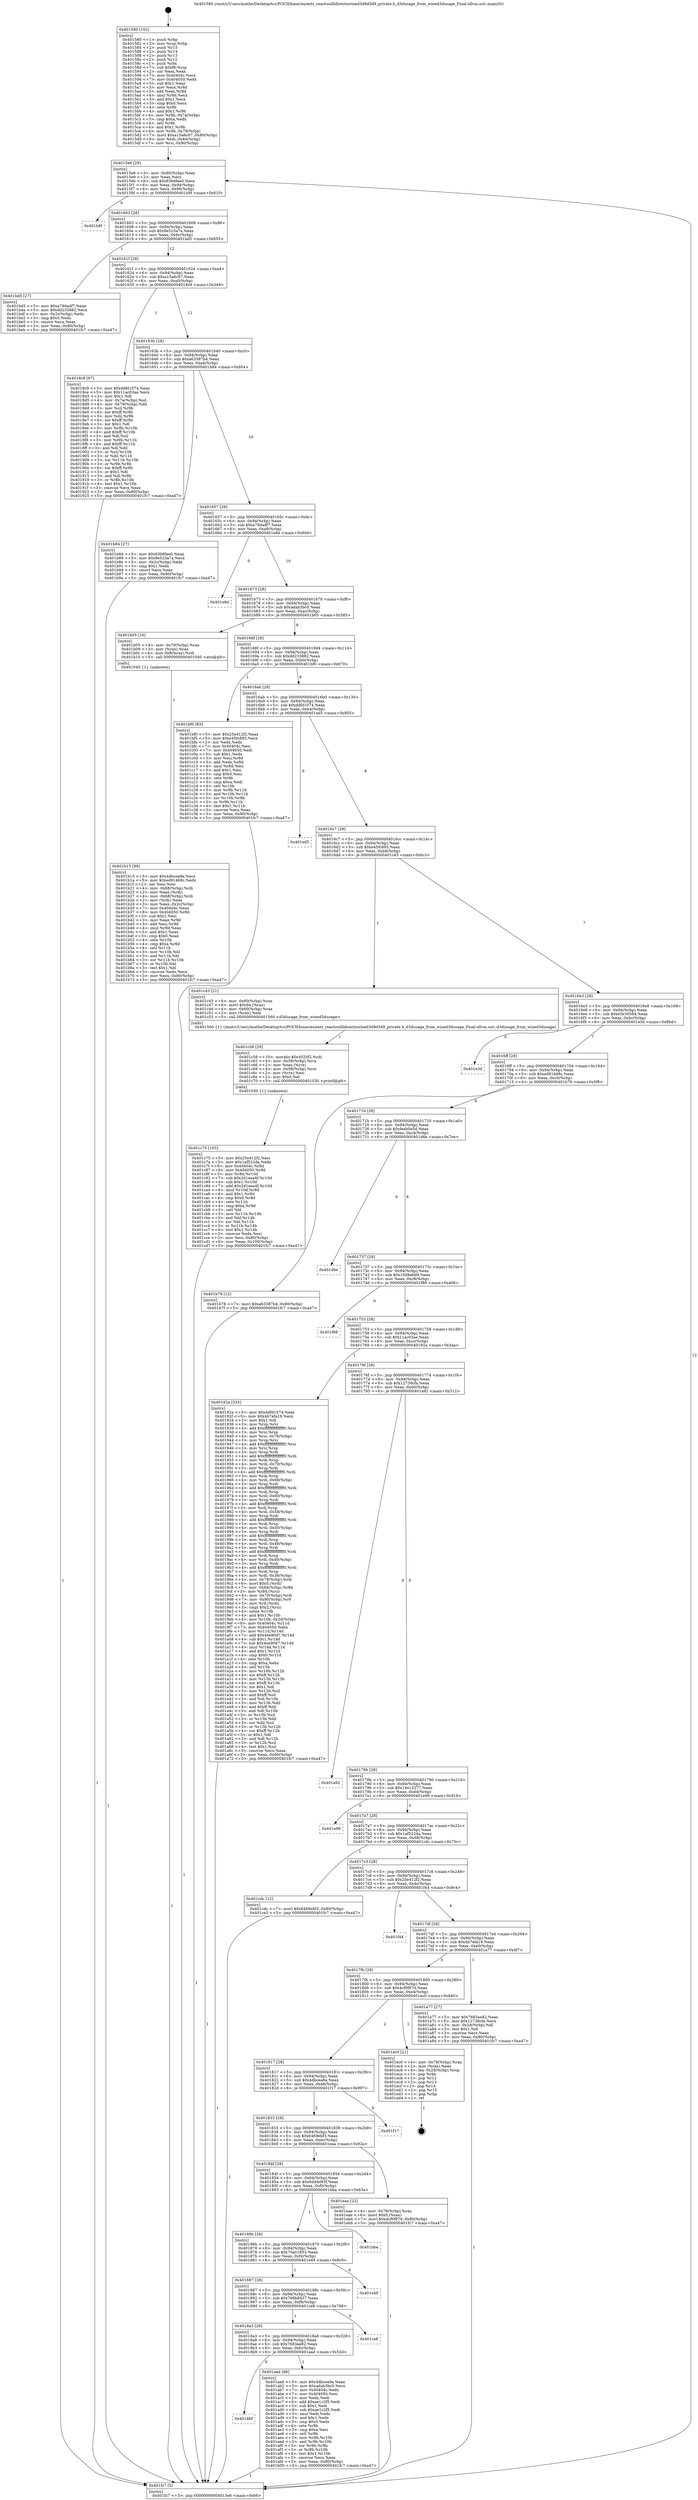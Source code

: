 digraph "0x401580" {
  label = "0x401580 (/mnt/c/Users/mathe/Desktop/tcc/POCII/binaries/extr_reactosdlldirectxwined3d9d3d9_private.h_d3dusage_from_wined3dusage_Final-ollvm.out::main(0))"
  labelloc = "t"
  node[shape=record]

  Entry [label="",width=0.3,height=0.3,shape=circle,fillcolor=black,style=filled]
  "0x4015e6" [label="{
     0x4015e6 [29]\l
     | [instrs]\l
     &nbsp;&nbsp;0x4015e6 \<+3\>: mov -0x80(%rbp),%eax\l
     &nbsp;&nbsp;0x4015e9 \<+2\>: mov %eax,%ecx\l
     &nbsp;&nbsp;0x4015eb \<+6\>: sub $0x93b6fae0,%ecx\l
     &nbsp;&nbsp;0x4015f1 \<+6\>: mov %eax,-0x94(%rbp)\l
     &nbsp;&nbsp;0x4015f7 \<+6\>: mov %ecx,-0x98(%rbp)\l
     &nbsp;&nbsp;0x4015fd \<+6\>: je 0000000000401b9f \<main+0x61f\>\l
  }"]
  "0x401b9f" [label="{
     0x401b9f\l
  }", style=dashed]
  "0x401603" [label="{
     0x401603 [28]\l
     | [instrs]\l
     &nbsp;&nbsp;0x401603 \<+5\>: jmp 0000000000401608 \<main+0x88\>\l
     &nbsp;&nbsp;0x401608 \<+6\>: mov -0x94(%rbp),%eax\l
     &nbsp;&nbsp;0x40160e \<+5\>: sub $0x9e523a7a,%eax\l
     &nbsp;&nbsp;0x401613 \<+6\>: mov %eax,-0x9c(%rbp)\l
     &nbsp;&nbsp;0x401619 \<+6\>: je 0000000000401bd5 \<main+0x655\>\l
  }"]
  Exit [label="",width=0.3,height=0.3,shape=circle,fillcolor=black,style=filled,peripheries=2]
  "0x401bd5" [label="{
     0x401bd5 [27]\l
     | [instrs]\l
     &nbsp;&nbsp;0x401bd5 \<+5\>: mov $0xa79dadf7,%eax\l
     &nbsp;&nbsp;0x401bda \<+5\>: mov $0xdd233882,%ecx\l
     &nbsp;&nbsp;0x401bdf \<+3\>: mov -0x2c(%rbp),%edx\l
     &nbsp;&nbsp;0x401be2 \<+3\>: cmp $0x0,%edx\l
     &nbsp;&nbsp;0x401be5 \<+3\>: cmove %ecx,%eax\l
     &nbsp;&nbsp;0x401be8 \<+3\>: mov %eax,-0x80(%rbp)\l
     &nbsp;&nbsp;0x401beb \<+5\>: jmp 0000000000401fc7 \<main+0xa47\>\l
  }"]
  "0x40161f" [label="{
     0x40161f [28]\l
     | [instrs]\l
     &nbsp;&nbsp;0x40161f \<+5\>: jmp 0000000000401624 \<main+0xa4\>\l
     &nbsp;&nbsp;0x401624 \<+6\>: mov -0x94(%rbp),%eax\l
     &nbsp;&nbsp;0x40162a \<+5\>: sub $0xa15a6c07,%eax\l
     &nbsp;&nbsp;0x40162f \<+6\>: mov %eax,-0xa0(%rbp)\l
     &nbsp;&nbsp;0x401635 \<+6\>: je 00000000004018c9 \<main+0x349\>\l
  }"]
  "0x401c75" [label="{
     0x401c75 [103]\l
     | [instrs]\l
     &nbsp;&nbsp;0x401c75 \<+5\>: mov $0x25e412f2,%esi\l
     &nbsp;&nbsp;0x401c7a \<+5\>: mov $0x1af522da,%edx\l
     &nbsp;&nbsp;0x401c7f \<+8\>: mov 0x40404c,%r8d\l
     &nbsp;&nbsp;0x401c87 \<+8\>: mov 0x404050,%r9d\l
     &nbsp;&nbsp;0x401c8f \<+3\>: mov %r8d,%r10d\l
     &nbsp;&nbsp;0x401c92 \<+7\>: sub $0x2d1eea4f,%r10d\l
     &nbsp;&nbsp;0x401c99 \<+4\>: sub $0x1,%r10d\l
     &nbsp;&nbsp;0x401c9d \<+7\>: add $0x2d1eea4f,%r10d\l
     &nbsp;&nbsp;0x401ca4 \<+4\>: imul %r10d,%r8d\l
     &nbsp;&nbsp;0x401ca8 \<+4\>: and $0x1,%r8d\l
     &nbsp;&nbsp;0x401cac \<+4\>: cmp $0x0,%r8d\l
     &nbsp;&nbsp;0x401cb0 \<+4\>: sete %r11b\l
     &nbsp;&nbsp;0x401cb4 \<+4\>: cmp $0xa,%r9d\l
     &nbsp;&nbsp;0x401cb8 \<+3\>: setl %bl\l
     &nbsp;&nbsp;0x401cbb \<+3\>: mov %r11b,%r14b\l
     &nbsp;&nbsp;0x401cbe \<+3\>: and %bl,%r14b\l
     &nbsp;&nbsp;0x401cc1 \<+3\>: xor %bl,%r11b\l
     &nbsp;&nbsp;0x401cc4 \<+3\>: or %r11b,%r14b\l
     &nbsp;&nbsp;0x401cc7 \<+4\>: test $0x1,%r14b\l
     &nbsp;&nbsp;0x401ccb \<+3\>: cmovne %edx,%esi\l
     &nbsp;&nbsp;0x401cce \<+3\>: mov %esi,-0x80(%rbp)\l
     &nbsp;&nbsp;0x401cd1 \<+6\>: mov %eax,-0x100(%rbp)\l
     &nbsp;&nbsp;0x401cd7 \<+5\>: jmp 0000000000401fc7 \<main+0xa47\>\l
  }"]
  "0x4018c9" [label="{
     0x4018c9 [97]\l
     | [instrs]\l
     &nbsp;&nbsp;0x4018c9 \<+5\>: mov $0xddfd1074,%eax\l
     &nbsp;&nbsp;0x4018ce \<+5\>: mov $0x11ac03ae,%ecx\l
     &nbsp;&nbsp;0x4018d3 \<+2\>: mov $0x1,%dl\l
     &nbsp;&nbsp;0x4018d5 \<+4\>: mov -0x7a(%rbp),%sil\l
     &nbsp;&nbsp;0x4018d9 \<+4\>: mov -0x79(%rbp),%dil\l
     &nbsp;&nbsp;0x4018dd \<+3\>: mov %sil,%r8b\l
     &nbsp;&nbsp;0x4018e0 \<+4\>: xor $0xff,%r8b\l
     &nbsp;&nbsp;0x4018e4 \<+3\>: mov %dil,%r9b\l
     &nbsp;&nbsp;0x4018e7 \<+4\>: xor $0xff,%r9b\l
     &nbsp;&nbsp;0x4018eb \<+3\>: xor $0x1,%dl\l
     &nbsp;&nbsp;0x4018ee \<+3\>: mov %r8b,%r10b\l
     &nbsp;&nbsp;0x4018f1 \<+4\>: and $0xff,%r10b\l
     &nbsp;&nbsp;0x4018f5 \<+3\>: and %dl,%sil\l
     &nbsp;&nbsp;0x4018f8 \<+3\>: mov %r9b,%r11b\l
     &nbsp;&nbsp;0x4018fb \<+4\>: and $0xff,%r11b\l
     &nbsp;&nbsp;0x4018ff \<+3\>: and %dl,%dil\l
     &nbsp;&nbsp;0x401902 \<+3\>: or %sil,%r10b\l
     &nbsp;&nbsp;0x401905 \<+3\>: or %dil,%r11b\l
     &nbsp;&nbsp;0x401908 \<+3\>: xor %r11b,%r10b\l
     &nbsp;&nbsp;0x40190b \<+3\>: or %r9b,%r8b\l
     &nbsp;&nbsp;0x40190e \<+4\>: xor $0xff,%r8b\l
     &nbsp;&nbsp;0x401912 \<+3\>: or $0x1,%dl\l
     &nbsp;&nbsp;0x401915 \<+3\>: and %dl,%r8b\l
     &nbsp;&nbsp;0x401918 \<+3\>: or %r8b,%r10b\l
     &nbsp;&nbsp;0x40191b \<+4\>: test $0x1,%r10b\l
     &nbsp;&nbsp;0x40191f \<+3\>: cmovne %ecx,%eax\l
     &nbsp;&nbsp;0x401922 \<+3\>: mov %eax,-0x80(%rbp)\l
     &nbsp;&nbsp;0x401925 \<+5\>: jmp 0000000000401fc7 \<main+0xa47\>\l
  }"]
  "0x40163b" [label="{
     0x40163b [28]\l
     | [instrs]\l
     &nbsp;&nbsp;0x40163b \<+5\>: jmp 0000000000401640 \<main+0xc0\>\l
     &nbsp;&nbsp;0x401640 \<+6\>: mov -0x94(%rbp),%eax\l
     &nbsp;&nbsp;0x401646 \<+5\>: sub $0xa63387b4,%eax\l
     &nbsp;&nbsp;0x40164b \<+6\>: mov %eax,-0xa4(%rbp)\l
     &nbsp;&nbsp;0x401651 \<+6\>: je 0000000000401b84 \<main+0x604\>\l
  }"]
  "0x401fc7" [label="{
     0x401fc7 [5]\l
     | [instrs]\l
     &nbsp;&nbsp;0x401fc7 \<+5\>: jmp 00000000004015e6 \<main+0x66\>\l
  }"]
  "0x401580" [label="{
     0x401580 [102]\l
     | [instrs]\l
     &nbsp;&nbsp;0x401580 \<+1\>: push %rbp\l
     &nbsp;&nbsp;0x401581 \<+3\>: mov %rsp,%rbp\l
     &nbsp;&nbsp;0x401584 \<+2\>: push %r15\l
     &nbsp;&nbsp;0x401586 \<+2\>: push %r14\l
     &nbsp;&nbsp;0x401588 \<+2\>: push %r13\l
     &nbsp;&nbsp;0x40158a \<+2\>: push %r12\l
     &nbsp;&nbsp;0x40158c \<+1\>: push %rbx\l
     &nbsp;&nbsp;0x40158d \<+7\>: sub $0xf8,%rsp\l
     &nbsp;&nbsp;0x401594 \<+2\>: xor %eax,%eax\l
     &nbsp;&nbsp;0x401596 \<+7\>: mov 0x40404c,%ecx\l
     &nbsp;&nbsp;0x40159d \<+7\>: mov 0x404050,%edx\l
     &nbsp;&nbsp;0x4015a4 \<+3\>: sub $0x1,%eax\l
     &nbsp;&nbsp;0x4015a7 \<+3\>: mov %ecx,%r8d\l
     &nbsp;&nbsp;0x4015aa \<+3\>: add %eax,%r8d\l
     &nbsp;&nbsp;0x4015ad \<+4\>: imul %r8d,%ecx\l
     &nbsp;&nbsp;0x4015b1 \<+3\>: and $0x1,%ecx\l
     &nbsp;&nbsp;0x4015b4 \<+3\>: cmp $0x0,%ecx\l
     &nbsp;&nbsp;0x4015b7 \<+4\>: sete %r9b\l
     &nbsp;&nbsp;0x4015bb \<+4\>: and $0x1,%r9b\l
     &nbsp;&nbsp;0x4015bf \<+4\>: mov %r9b,-0x7a(%rbp)\l
     &nbsp;&nbsp;0x4015c3 \<+3\>: cmp $0xa,%edx\l
     &nbsp;&nbsp;0x4015c6 \<+4\>: setl %r9b\l
     &nbsp;&nbsp;0x4015ca \<+4\>: and $0x1,%r9b\l
     &nbsp;&nbsp;0x4015ce \<+4\>: mov %r9b,-0x79(%rbp)\l
     &nbsp;&nbsp;0x4015d2 \<+7\>: movl $0xa15a6c07,-0x80(%rbp)\l
     &nbsp;&nbsp;0x4015d9 \<+6\>: mov %edi,-0x84(%rbp)\l
     &nbsp;&nbsp;0x4015df \<+7\>: mov %rsi,-0x90(%rbp)\l
  }"]
  "0x401c58" [label="{
     0x401c58 [29]\l
     | [instrs]\l
     &nbsp;&nbsp;0x401c58 \<+10\>: movabs $0x4020f2,%rdi\l
     &nbsp;&nbsp;0x401c62 \<+4\>: mov -0x58(%rbp),%rcx\l
     &nbsp;&nbsp;0x401c66 \<+2\>: mov %eax,(%rcx)\l
     &nbsp;&nbsp;0x401c68 \<+4\>: mov -0x58(%rbp),%rcx\l
     &nbsp;&nbsp;0x401c6c \<+2\>: mov (%rcx),%esi\l
     &nbsp;&nbsp;0x401c6e \<+2\>: mov $0x0,%al\l
     &nbsp;&nbsp;0x401c70 \<+5\>: call 0000000000401030 \<printf@plt\>\l
     | [calls]\l
     &nbsp;&nbsp;0x401030 \{1\} (unknown)\l
  }"]
  "0x401b84" [label="{
     0x401b84 [27]\l
     | [instrs]\l
     &nbsp;&nbsp;0x401b84 \<+5\>: mov $0x93b6fae0,%eax\l
     &nbsp;&nbsp;0x401b89 \<+5\>: mov $0x9e523a7a,%ecx\l
     &nbsp;&nbsp;0x401b8e \<+3\>: mov -0x2c(%rbp),%edx\l
     &nbsp;&nbsp;0x401b91 \<+3\>: cmp $0x1,%edx\l
     &nbsp;&nbsp;0x401b94 \<+3\>: cmovl %ecx,%eax\l
     &nbsp;&nbsp;0x401b97 \<+3\>: mov %eax,-0x80(%rbp)\l
     &nbsp;&nbsp;0x401b9a \<+5\>: jmp 0000000000401fc7 \<main+0xa47\>\l
  }"]
  "0x401657" [label="{
     0x401657 [28]\l
     | [instrs]\l
     &nbsp;&nbsp;0x401657 \<+5\>: jmp 000000000040165c \<main+0xdc\>\l
     &nbsp;&nbsp;0x40165c \<+6\>: mov -0x94(%rbp),%eax\l
     &nbsp;&nbsp;0x401662 \<+5\>: sub $0xa79dadf7,%eax\l
     &nbsp;&nbsp;0x401667 \<+6\>: mov %eax,-0xa8(%rbp)\l
     &nbsp;&nbsp;0x40166d \<+6\>: je 0000000000401e8d \<main+0x90d\>\l
  }"]
  "0x401b15" [label="{
     0x401b15 [99]\l
     | [instrs]\l
     &nbsp;&nbsp;0x401b15 \<+5\>: mov $0x4dbcea9a,%ecx\l
     &nbsp;&nbsp;0x401b1a \<+5\>: mov $0xed91468c,%edx\l
     &nbsp;&nbsp;0x401b1f \<+2\>: xor %esi,%esi\l
     &nbsp;&nbsp;0x401b21 \<+4\>: mov -0x68(%rbp),%rdi\l
     &nbsp;&nbsp;0x401b25 \<+2\>: mov %eax,(%rdi)\l
     &nbsp;&nbsp;0x401b27 \<+4\>: mov -0x68(%rbp),%rdi\l
     &nbsp;&nbsp;0x401b2b \<+2\>: mov (%rdi),%eax\l
     &nbsp;&nbsp;0x401b2d \<+3\>: mov %eax,-0x2c(%rbp)\l
     &nbsp;&nbsp;0x401b30 \<+7\>: mov 0x40404c,%eax\l
     &nbsp;&nbsp;0x401b37 \<+8\>: mov 0x404050,%r8d\l
     &nbsp;&nbsp;0x401b3f \<+3\>: sub $0x1,%esi\l
     &nbsp;&nbsp;0x401b42 \<+3\>: mov %eax,%r9d\l
     &nbsp;&nbsp;0x401b45 \<+3\>: add %esi,%r9d\l
     &nbsp;&nbsp;0x401b48 \<+4\>: imul %r9d,%eax\l
     &nbsp;&nbsp;0x401b4c \<+3\>: and $0x1,%eax\l
     &nbsp;&nbsp;0x401b4f \<+3\>: cmp $0x0,%eax\l
     &nbsp;&nbsp;0x401b52 \<+4\>: sete %r10b\l
     &nbsp;&nbsp;0x401b56 \<+4\>: cmp $0xa,%r8d\l
     &nbsp;&nbsp;0x401b5a \<+4\>: setl %r11b\l
     &nbsp;&nbsp;0x401b5e \<+3\>: mov %r10b,%bl\l
     &nbsp;&nbsp;0x401b61 \<+3\>: and %r11b,%bl\l
     &nbsp;&nbsp;0x401b64 \<+3\>: xor %r11b,%r10b\l
     &nbsp;&nbsp;0x401b67 \<+3\>: or %r10b,%bl\l
     &nbsp;&nbsp;0x401b6a \<+3\>: test $0x1,%bl\l
     &nbsp;&nbsp;0x401b6d \<+3\>: cmovne %edx,%ecx\l
     &nbsp;&nbsp;0x401b70 \<+3\>: mov %ecx,-0x80(%rbp)\l
     &nbsp;&nbsp;0x401b73 \<+5\>: jmp 0000000000401fc7 \<main+0xa47\>\l
  }"]
  "0x401e8d" [label="{
     0x401e8d\l
  }", style=dashed]
  "0x401673" [label="{
     0x401673 [28]\l
     | [instrs]\l
     &nbsp;&nbsp;0x401673 \<+5\>: jmp 0000000000401678 \<main+0xf8\>\l
     &nbsp;&nbsp;0x401678 \<+6\>: mov -0x94(%rbp),%eax\l
     &nbsp;&nbsp;0x40167e \<+5\>: sub $0xadab3bc0,%eax\l
     &nbsp;&nbsp;0x401683 \<+6\>: mov %eax,-0xac(%rbp)\l
     &nbsp;&nbsp;0x401689 \<+6\>: je 0000000000401b05 \<main+0x585\>\l
  }"]
  "0x4018bf" [label="{
     0x4018bf\l
  }", style=dashed]
  "0x401b05" [label="{
     0x401b05 [16]\l
     | [instrs]\l
     &nbsp;&nbsp;0x401b05 \<+4\>: mov -0x70(%rbp),%rax\l
     &nbsp;&nbsp;0x401b09 \<+3\>: mov (%rax),%rax\l
     &nbsp;&nbsp;0x401b0c \<+4\>: mov 0x8(%rax),%rdi\l
     &nbsp;&nbsp;0x401b10 \<+5\>: call 0000000000401040 \<atoi@plt\>\l
     | [calls]\l
     &nbsp;&nbsp;0x401040 \{1\} (unknown)\l
  }"]
  "0x40168f" [label="{
     0x40168f [28]\l
     | [instrs]\l
     &nbsp;&nbsp;0x40168f \<+5\>: jmp 0000000000401694 \<main+0x114\>\l
     &nbsp;&nbsp;0x401694 \<+6\>: mov -0x94(%rbp),%eax\l
     &nbsp;&nbsp;0x40169a \<+5\>: sub $0xdd233882,%eax\l
     &nbsp;&nbsp;0x40169f \<+6\>: mov %eax,-0xb0(%rbp)\l
     &nbsp;&nbsp;0x4016a5 \<+6\>: je 0000000000401bf0 \<main+0x670\>\l
  }"]
  "0x401aad" [label="{
     0x401aad [88]\l
     | [instrs]\l
     &nbsp;&nbsp;0x401aad \<+5\>: mov $0x4dbcea9a,%eax\l
     &nbsp;&nbsp;0x401ab2 \<+5\>: mov $0xadab3bc0,%ecx\l
     &nbsp;&nbsp;0x401ab7 \<+7\>: mov 0x40404c,%edx\l
     &nbsp;&nbsp;0x401abe \<+7\>: mov 0x404050,%esi\l
     &nbsp;&nbsp;0x401ac5 \<+2\>: mov %edx,%edi\l
     &nbsp;&nbsp;0x401ac7 \<+6\>: add $0xae1c2f5,%edi\l
     &nbsp;&nbsp;0x401acd \<+3\>: sub $0x1,%edi\l
     &nbsp;&nbsp;0x401ad0 \<+6\>: sub $0xae1c2f5,%edi\l
     &nbsp;&nbsp;0x401ad6 \<+3\>: imul %edi,%edx\l
     &nbsp;&nbsp;0x401ad9 \<+3\>: and $0x1,%edx\l
     &nbsp;&nbsp;0x401adc \<+3\>: cmp $0x0,%edx\l
     &nbsp;&nbsp;0x401adf \<+4\>: sete %r8b\l
     &nbsp;&nbsp;0x401ae3 \<+3\>: cmp $0xa,%esi\l
     &nbsp;&nbsp;0x401ae6 \<+4\>: setl %r9b\l
     &nbsp;&nbsp;0x401aea \<+3\>: mov %r8b,%r10b\l
     &nbsp;&nbsp;0x401aed \<+3\>: and %r9b,%r10b\l
     &nbsp;&nbsp;0x401af0 \<+3\>: xor %r9b,%r8b\l
     &nbsp;&nbsp;0x401af3 \<+3\>: or %r8b,%r10b\l
     &nbsp;&nbsp;0x401af6 \<+4\>: test $0x1,%r10b\l
     &nbsp;&nbsp;0x401afa \<+3\>: cmovne %ecx,%eax\l
     &nbsp;&nbsp;0x401afd \<+3\>: mov %eax,-0x80(%rbp)\l
     &nbsp;&nbsp;0x401b00 \<+5\>: jmp 0000000000401fc7 \<main+0xa47\>\l
  }"]
  "0x401bf0" [label="{
     0x401bf0 [83]\l
     | [instrs]\l
     &nbsp;&nbsp;0x401bf0 \<+5\>: mov $0x25e412f2,%eax\l
     &nbsp;&nbsp;0x401bf5 \<+5\>: mov $0xe45fc893,%ecx\l
     &nbsp;&nbsp;0x401bfa \<+2\>: xor %edx,%edx\l
     &nbsp;&nbsp;0x401bfc \<+7\>: mov 0x40404c,%esi\l
     &nbsp;&nbsp;0x401c03 \<+7\>: mov 0x404050,%edi\l
     &nbsp;&nbsp;0x401c0a \<+3\>: sub $0x1,%edx\l
     &nbsp;&nbsp;0x401c0d \<+3\>: mov %esi,%r8d\l
     &nbsp;&nbsp;0x401c10 \<+3\>: add %edx,%r8d\l
     &nbsp;&nbsp;0x401c13 \<+4\>: imul %r8d,%esi\l
     &nbsp;&nbsp;0x401c17 \<+3\>: and $0x1,%esi\l
     &nbsp;&nbsp;0x401c1a \<+3\>: cmp $0x0,%esi\l
     &nbsp;&nbsp;0x401c1d \<+4\>: sete %r9b\l
     &nbsp;&nbsp;0x401c21 \<+3\>: cmp $0xa,%edi\l
     &nbsp;&nbsp;0x401c24 \<+4\>: setl %r10b\l
     &nbsp;&nbsp;0x401c28 \<+3\>: mov %r9b,%r11b\l
     &nbsp;&nbsp;0x401c2b \<+3\>: and %r10b,%r11b\l
     &nbsp;&nbsp;0x401c2e \<+3\>: xor %r10b,%r9b\l
     &nbsp;&nbsp;0x401c31 \<+3\>: or %r9b,%r11b\l
     &nbsp;&nbsp;0x401c34 \<+4\>: test $0x1,%r11b\l
     &nbsp;&nbsp;0x401c38 \<+3\>: cmovne %ecx,%eax\l
     &nbsp;&nbsp;0x401c3b \<+3\>: mov %eax,-0x80(%rbp)\l
     &nbsp;&nbsp;0x401c3e \<+5\>: jmp 0000000000401fc7 \<main+0xa47\>\l
  }"]
  "0x4016ab" [label="{
     0x4016ab [28]\l
     | [instrs]\l
     &nbsp;&nbsp;0x4016ab \<+5\>: jmp 00000000004016b0 \<main+0x130\>\l
     &nbsp;&nbsp;0x4016b0 \<+6\>: mov -0x94(%rbp),%eax\l
     &nbsp;&nbsp;0x4016b6 \<+5\>: sub $0xddfd1074,%eax\l
     &nbsp;&nbsp;0x4016bb \<+6\>: mov %eax,-0xb4(%rbp)\l
     &nbsp;&nbsp;0x4016c1 \<+6\>: je 0000000000401ed5 \<main+0x955\>\l
  }"]
  "0x4018a3" [label="{
     0x4018a3 [28]\l
     | [instrs]\l
     &nbsp;&nbsp;0x4018a3 \<+5\>: jmp 00000000004018a8 \<main+0x328\>\l
     &nbsp;&nbsp;0x4018a8 \<+6\>: mov -0x94(%rbp),%eax\l
     &nbsp;&nbsp;0x4018ae \<+5\>: sub $0x7683ae82,%eax\l
     &nbsp;&nbsp;0x4018b3 \<+6\>: mov %eax,-0xfc(%rbp)\l
     &nbsp;&nbsp;0x4018b9 \<+6\>: je 0000000000401aad \<main+0x52d\>\l
  }"]
  "0x401ed5" [label="{
     0x401ed5\l
  }", style=dashed]
  "0x4016c7" [label="{
     0x4016c7 [28]\l
     | [instrs]\l
     &nbsp;&nbsp;0x4016c7 \<+5\>: jmp 00000000004016cc \<main+0x14c\>\l
     &nbsp;&nbsp;0x4016cc \<+6\>: mov -0x94(%rbp),%eax\l
     &nbsp;&nbsp;0x4016d2 \<+5\>: sub $0xe45fc893,%eax\l
     &nbsp;&nbsp;0x4016d7 \<+6\>: mov %eax,-0xb8(%rbp)\l
     &nbsp;&nbsp;0x4016dd \<+6\>: je 0000000000401c43 \<main+0x6c3\>\l
  }"]
  "0x401ce8" [label="{
     0x401ce8\l
  }", style=dashed]
  "0x401c43" [label="{
     0x401c43 [21]\l
     | [instrs]\l
     &nbsp;&nbsp;0x401c43 \<+4\>: mov -0x60(%rbp),%rax\l
     &nbsp;&nbsp;0x401c47 \<+6\>: movl $0x64,(%rax)\l
     &nbsp;&nbsp;0x401c4d \<+4\>: mov -0x60(%rbp),%rax\l
     &nbsp;&nbsp;0x401c51 \<+2\>: mov (%rax),%edi\l
     &nbsp;&nbsp;0x401c53 \<+5\>: call 0000000000401560 \<d3dusage_from_wined3dusage\>\l
     | [calls]\l
     &nbsp;&nbsp;0x401560 \{1\} (/mnt/c/Users/mathe/Desktop/tcc/POCII/binaries/extr_reactosdlldirectxwined3d9d3d9_private.h_d3dusage_from_wined3dusage_Final-ollvm.out::d3dusage_from_wined3dusage)\l
  }"]
  "0x4016e3" [label="{
     0x4016e3 [28]\l
     | [instrs]\l
     &nbsp;&nbsp;0x4016e3 \<+5\>: jmp 00000000004016e8 \<main+0x168\>\l
     &nbsp;&nbsp;0x4016e8 \<+6\>: mov -0x94(%rbp),%eax\l
     &nbsp;&nbsp;0x4016ee \<+5\>: sub $0xe5e30584,%eax\l
     &nbsp;&nbsp;0x4016f3 \<+6\>: mov %eax,-0xbc(%rbp)\l
     &nbsp;&nbsp;0x4016f9 \<+6\>: je 0000000000401e3d \<main+0x8bd\>\l
  }"]
  "0x401887" [label="{
     0x401887 [28]\l
     | [instrs]\l
     &nbsp;&nbsp;0x401887 \<+5\>: jmp 000000000040188c \<main+0x30c\>\l
     &nbsp;&nbsp;0x40188c \<+6\>: mov -0x94(%rbp),%eax\l
     &nbsp;&nbsp;0x401892 \<+5\>: sub $0x766b8437,%eax\l
     &nbsp;&nbsp;0x401897 \<+6\>: mov %eax,-0xf8(%rbp)\l
     &nbsp;&nbsp;0x40189d \<+6\>: je 0000000000401ce8 \<main+0x768\>\l
  }"]
  "0x401e3d" [label="{
     0x401e3d\l
  }", style=dashed]
  "0x4016ff" [label="{
     0x4016ff [28]\l
     | [instrs]\l
     &nbsp;&nbsp;0x4016ff \<+5\>: jmp 0000000000401704 \<main+0x184\>\l
     &nbsp;&nbsp;0x401704 \<+6\>: mov -0x94(%rbp),%eax\l
     &nbsp;&nbsp;0x40170a \<+5\>: sub $0xed91468c,%eax\l
     &nbsp;&nbsp;0x40170f \<+6\>: mov %eax,-0xc0(%rbp)\l
     &nbsp;&nbsp;0x401715 \<+6\>: je 0000000000401b78 \<main+0x5f8\>\l
  }"]
  "0x401e49" [label="{
     0x401e49\l
  }", style=dashed]
  "0x401b78" [label="{
     0x401b78 [12]\l
     | [instrs]\l
     &nbsp;&nbsp;0x401b78 \<+7\>: movl $0xa63387b4,-0x80(%rbp)\l
     &nbsp;&nbsp;0x401b7f \<+5\>: jmp 0000000000401fc7 \<main+0xa47\>\l
  }"]
  "0x40171b" [label="{
     0x40171b [28]\l
     | [instrs]\l
     &nbsp;&nbsp;0x40171b \<+5\>: jmp 0000000000401720 \<main+0x1a0\>\l
     &nbsp;&nbsp;0x401720 \<+6\>: mov -0x94(%rbp),%eax\l
     &nbsp;&nbsp;0x401726 \<+5\>: sub $0xfeab0a5d,%eax\l
     &nbsp;&nbsp;0x40172b \<+6\>: mov %eax,-0xc4(%rbp)\l
     &nbsp;&nbsp;0x401731 \<+6\>: je 0000000000401d6e \<main+0x7ee\>\l
  }"]
  "0x40186b" [label="{
     0x40186b [28]\l
     | [instrs]\l
     &nbsp;&nbsp;0x40186b \<+5\>: jmp 0000000000401870 \<main+0x2f0\>\l
     &nbsp;&nbsp;0x401870 \<+6\>: mov -0x94(%rbp),%eax\l
     &nbsp;&nbsp;0x401876 \<+5\>: sub $0x70a01853,%eax\l
     &nbsp;&nbsp;0x40187b \<+6\>: mov %eax,-0xf4(%rbp)\l
     &nbsp;&nbsp;0x401881 \<+6\>: je 0000000000401e49 \<main+0x8c9\>\l
  }"]
  "0x401d6e" [label="{
     0x401d6e\l
  }", style=dashed]
  "0x401737" [label="{
     0x401737 [28]\l
     | [instrs]\l
     &nbsp;&nbsp;0x401737 \<+5\>: jmp 000000000040173c \<main+0x1bc\>\l
     &nbsp;&nbsp;0x40173c \<+6\>: mov -0x94(%rbp),%eax\l
     &nbsp;&nbsp;0x401742 \<+5\>: sub $0x10d9e6d9,%eax\l
     &nbsp;&nbsp;0x401747 \<+6\>: mov %eax,-0xc8(%rbp)\l
     &nbsp;&nbsp;0x40174d \<+6\>: je 0000000000401f88 \<main+0xa08\>\l
  }"]
  "0x401bba" [label="{
     0x401bba\l
  }", style=dashed]
  "0x401f88" [label="{
     0x401f88\l
  }", style=dashed]
  "0x401753" [label="{
     0x401753 [28]\l
     | [instrs]\l
     &nbsp;&nbsp;0x401753 \<+5\>: jmp 0000000000401758 \<main+0x1d8\>\l
     &nbsp;&nbsp;0x401758 \<+6\>: mov -0x94(%rbp),%eax\l
     &nbsp;&nbsp;0x40175e \<+5\>: sub $0x11ac03ae,%eax\l
     &nbsp;&nbsp;0x401763 \<+6\>: mov %eax,-0xcc(%rbp)\l
     &nbsp;&nbsp;0x401769 \<+6\>: je 000000000040192a \<main+0x3aa\>\l
  }"]
  "0x40184f" [label="{
     0x40184f [28]\l
     | [instrs]\l
     &nbsp;&nbsp;0x40184f \<+5\>: jmp 0000000000401854 \<main+0x2d4\>\l
     &nbsp;&nbsp;0x401854 \<+6\>: mov -0x94(%rbp),%eax\l
     &nbsp;&nbsp;0x40185a \<+5\>: sub $0x6dddd93f,%eax\l
     &nbsp;&nbsp;0x40185f \<+6\>: mov %eax,-0xf0(%rbp)\l
     &nbsp;&nbsp;0x401865 \<+6\>: je 0000000000401bba \<main+0x63a\>\l
  }"]
  "0x40192a" [label="{
     0x40192a [333]\l
     | [instrs]\l
     &nbsp;&nbsp;0x40192a \<+5\>: mov $0xddfd1074,%eax\l
     &nbsp;&nbsp;0x40192f \<+5\>: mov $0x4b7efa19,%ecx\l
     &nbsp;&nbsp;0x401934 \<+2\>: mov $0x1,%dl\l
     &nbsp;&nbsp;0x401936 \<+3\>: mov %rsp,%rsi\l
     &nbsp;&nbsp;0x401939 \<+4\>: add $0xfffffffffffffff0,%rsi\l
     &nbsp;&nbsp;0x40193d \<+3\>: mov %rsi,%rsp\l
     &nbsp;&nbsp;0x401940 \<+4\>: mov %rsi,-0x78(%rbp)\l
     &nbsp;&nbsp;0x401944 \<+3\>: mov %rsp,%rsi\l
     &nbsp;&nbsp;0x401947 \<+4\>: add $0xfffffffffffffff0,%rsi\l
     &nbsp;&nbsp;0x40194b \<+3\>: mov %rsi,%rsp\l
     &nbsp;&nbsp;0x40194e \<+3\>: mov %rsp,%rdi\l
     &nbsp;&nbsp;0x401951 \<+4\>: add $0xfffffffffffffff0,%rdi\l
     &nbsp;&nbsp;0x401955 \<+3\>: mov %rdi,%rsp\l
     &nbsp;&nbsp;0x401958 \<+4\>: mov %rdi,-0x70(%rbp)\l
     &nbsp;&nbsp;0x40195c \<+3\>: mov %rsp,%rdi\l
     &nbsp;&nbsp;0x40195f \<+4\>: add $0xfffffffffffffff0,%rdi\l
     &nbsp;&nbsp;0x401963 \<+3\>: mov %rdi,%rsp\l
     &nbsp;&nbsp;0x401966 \<+4\>: mov %rdi,-0x68(%rbp)\l
     &nbsp;&nbsp;0x40196a \<+3\>: mov %rsp,%rdi\l
     &nbsp;&nbsp;0x40196d \<+4\>: add $0xfffffffffffffff0,%rdi\l
     &nbsp;&nbsp;0x401971 \<+3\>: mov %rdi,%rsp\l
     &nbsp;&nbsp;0x401974 \<+4\>: mov %rdi,-0x60(%rbp)\l
     &nbsp;&nbsp;0x401978 \<+3\>: mov %rsp,%rdi\l
     &nbsp;&nbsp;0x40197b \<+4\>: add $0xfffffffffffffff0,%rdi\l
     &nbsp;&nbsp;0x40197f \<+3\>: mov %rdi,%rsp\l
     &nbsp;&nbsp;0x401982 \<+4\>: mov %rdi,-0x58(%rbp)\l
     &nbsp;&nbsp;0x401986 \<+3\>: mov %rsp,%rdi\l
     &nbsp;&nbsp;0x401989 \<+4\>: add $0xfffffffffffffff0,%rdi\l
     &nbsp;&nbsp;0x40198d \<+3\>: mov %rdi,%rsp\l
     &nbsp;&nbsp;0x401990 \<+4\>: mov %rdi,-0x50(%rbp)\l
     &nbsp;&nbsp;0x401994 \<+3\>: mov %rsp,%rdi\l
     &nbsp;&nbsp;0x401997 \<+4\>: add $0xfffffffffffffff0,%rdi\l
     &nbsp;&nbsp;0x40199b \<+3\>: mov %rdi,%rsp\l
     &nbsp;&nbsp;0x40199e \<+4\>: mov %rdi,-0x48(%rbp)\l
     &nbsp;&nbsp;0x4019a2 \<+3\>: mov %rsp,%rdi\l
     &nbsp;&nbsp;0x4019a5 \<+4\>: add $0xfffffffffffffff0,%rdi\l
     &nbsp;&nbsp;0x4019a9 \<+3\>: mov %rdi,%rsp\l
     &nbsp;&nbsp;0x4019ac \<+4\>: mov %rdi,-0x40(%rbp)\l
     &nbsp;&nbsp;0x4019b0 \<+3\>: mov %rsp,%rdi\l
     &nbsp;&nbsp;0x4019b3 \<+4\>: add $0xfffffffffffffff0,%rdi\l
     &nbsp;&nbsp;0x4019b7 \<+3\>: mov %rdi,%rsp\l
     &nbsp;&nbsp;0x4019ba \<+4\>: mov %rdi,-0x38(%rbp)\l
     &nbsp;&nbsp;0x4019be \<+4\>: mov -0x78(%rbp),%rdi\l
     &nbsp;&nbsp;0x4019c2 \<+6\>: movl $0x0,(%rdi)\l
     &nbsp;&nbsp;0x4019c8 \<+7\>: mov -0x84(%rbp),%r8d\l
     &nbsp;&nbsp;0x4019cf \<+3\>: mov %r8d,(%rsi)\l
     &nbsp;&nbsp;0x4019d2 \<+4\>: mov -0x70(%rbp),%rdi\l
     &nbsp;&nbsp;0x4019d6 \<+7\>: mov -0x90(%rbp),%r9\l
     &nbsp;&nbsp;0x4019dd \<+3\>: mov %r9,(%rdi)\l
     &nbsp;&nbsp;0x4019e0 \<+3\>: cmpl $0x2,(%rsi)\l
     &nbsp;&nbsp;0x4019e3 \<+4\>: setne %r10b\l
     &nbsp;&nbsp;0x4019e7 \<+4\>: and $0x1,%r10b\l
     &nbsp;&nbsp;0x4019eb \<+4\>: mov %r10b,-0x2d(%rbp)\l
     &nbsp;&nbsp;0x4019ef \<+8\>: mov 0x40404c,%r11d\l
     &nbsp;&nbsp;0x4019f7 \<+7\>: mov 0x404050,%ebx\l
     &nbsp;&nbsp;0x4019fe \<+3\>: mov %r11d,%r14d\l
     &nbsp;&nbsp;0x401a01 \<+7\>: add $0x4ee90d7,%r14d\l
     &nbsp;&nbsp;0x401a08 \<+4\>: sub $0x1,%r14d\l
     &nbsp;&nbsp;0x401a0c \<+7\>: sub $0x4ee90d7,%r14d\l
     &nbsp;&nbsp;0x401a13 \<+4\>: imul %r14d,%r11d\l
     &nbsp;&nbsp;0x401a17 \<+4\>: and $0x1,%r11d\l
     &nbsp;&nbsp;0x401a1b \<+4\>: cmp $0x0,%r11d\l
     &nbsp;&nbsp;0x401a1f \<+4\>: sete %r10b\l
     &nbsp;&nbsp;0x401a23 \<+3\>: cmp $0xa,%ebx\l
     &nbsp;&nbsp;0x401a26 \<+4\>: setl %r15b\l
     &nbsp;&nbsp;0x401a2a \<+3\>: mov %r10b,%r12b\l
     &nbsp;&nbsp;0x401a2d \<+4\>: xor $0xff,%r12b\l
     &nbsp;&nbsp;0x401a31 \<+3\>: mov %r15b,%r13b\l
     &nbsp;&nbsp;0x401a34 \<+4\>: xor $0xff,%r13b\l
     &nbsp;&nbsp;0x401a38 \<+3\>: xor $0x1,%dl\l
     &nbsp;&nbsp;0x401a3b \<+3\>: mov %r12b,%sil\l
     &nbsp;&nbsp;0x401a3e \<+4\>: and $0xff,%sil\l
     &nbsp;&nbsp;0x401a42 \<+3\>: and %dl,%r10b\l
     &nbsp;&nbsp;0x401a45 \<+3\>: mov %r13b,%dil\l
     &nbsp;&nbsp;0x401a48 \<+4\>: and $0xff,%dil\l
     &nbsp;&nbsp;0x401a4c \<+3\>: and %dl,%r15b\l
     &nbsp;&nbsp;0x401a4f \<+3\>: or %r10b,%sil\l
     &nbsp;&nbsp;0x401a52 \<+3\>: or %r15b,%dil\l
     &nbsp;&nbsp;0x401a55 \<+3\>: xor %dil,%sil\l
     &nbsp;&nbsp;0x401a58 \<+3\>: or %r13b,%r12b\l
     &nbsp;&nbsp;0x401a5b \<+4\>: xor $0xff,%r12b\l
     &nbsp;&nbsp;0x401a5f \<+3\>: or $0x1,%dl\l
     &nbsp;&nbsp;0x401a62 \<+3\>: and %dl,%r12b\l
     &nbsp;&nbsp;0x401a65 \<+3\>: or %r12b,%sil\l
     &nbsp;&nbsp;0x401a68 \<+4\>: test $0x1,%sil\l
     &nbsp;&nbsp;0x401a6c \<+3\>: cmovne %ecx,%eax\l
     &nbsp;&nbsp;0x401a6f \<+3\>: mov %eax,-0x80(%rbp)\l
     &nbsp;&nbsp;0x401a72 \<+5\>: jmp 0000000000401fc7 \<main+0xa47\>\l
  }"]
  "0x40176f" [label="{
     0x40176f [28]\l
     | [instrs]\l
     &nbsp;&nbsp;0x40176f \<+5\>: jmp 0000000000401774 \<main+0x1f4\>\l
     &nbsp;&nbsp;0x401774 \<+6\>: mov -0x94(%rbp),%eax\l
     &nbsp;&nbsp;0x40177a \<+5\>: sub $0x12738cfa,%eax\l
     &nbsp;&nbsp;0x40177f \<+6\>: mov %eax,-0xd0(%rbp)\l
     &nbsp;&nbsp;0x401785 \<+6\>: je 0000000000401a92 \<main+0x512\>\l
  }"]
  "0x401eaa" [label="{
     0x401eaa [22]\l
     | [instrs]\l
     &nbsp;&nbsp;0x401eaa \<+4\>: mov -0x78(%rbp),%rax\l
     &nbsp;&nbsp;0x401eae \<+6\>: movl $0x0,(%rax)\l
     &nbsp;&nbsp;0x401eb4 \<+7\>: movl $0x4cf0f87d,-0x80(%rbp)\l
     &nbsp;&nbsp;0x401ebb \<+5\>: jmp 0000000000401fc7 \<main+0xa47\>\l
  }"]
  "0x401833" [label="{
     0x401833 [28]\l
     | [instrs]\l
     &nbsp;&nbsp;0x401833 \<+5\>: jmp 0000000000401838 \<main+0x2b8\>\l
     &nbsp;&nbsp;0x401838 \<+6\>: mov -0x94(%rbp),%eax\l
     &nbsp;&nbsp;0x40183e \<+5\>: sub $0x6469ebf3,%eax\l
     &nbsp;&nbsp;0x401843 \<+6\>: mov %eax,-0xec(%rbp)\l
     &nbsp;&nbsp;0x401849 \<+6\>: je 0000000000401eaa \<main+0x92a\>\l
  }"]
  "0x401a92" [label="{
     0x401a92\l
  }", style=dashed]
  "0x40178b" [label="{
     0x40178b [28]\l
     | [instrs]\l
     &nbsp;&nbsp;0x40178b \<+5\>: jmp 0000000000401790 \<main+0x210\>\l
     &nbsp;&nbsp;0x401790 \<+6\>: mov -0x94(%rbp),%eax\l
     &nbsp;&nbsp;0x401796 \<+5\>: sub $0x14e15277,%eax\l
     &nbsp;&nbsp;0x40179b \<+6\>: mov %eax,-0xd4(%rbp)\l
     &nbsp;&nbsp;0x4017a1 \<+6\>: je 0000000000401e99 \<main+0x919\>\l
  }"]
  "0x401f17" [label="{
     0x401f17\l
  }", style=dashed]
  "0x401e99" [label="{
     0x401e99\l
  }", style=dashed]
  "0x4017a7" [label="{
     0x4017a7 [28]\l
     | [instrs]\l
     &nbsp;&nbsp;0x4017a7 \<+5\>: jmp 00000000004017ac \<main+0x22c\>\l
     &nbsp;&nbsp;0x4017ac \<+6\>: mov -0x94(%rbp),%eax\l
     &nbsp;&nbsp;0x4017b2 \<+5\>: sub $0x1af522da,%eax\l
     &nbsp;&nbsp;0x4017b7 \<+6\>: mov %eax,-0xd8(%rbp)\l
     &nbsp;&nbsp;0x4017bd \<+6\>: je 0000000000401cdc \<main+0x75c\>\l
  }"]
  "0x401817" [label="{
     0x401817 [28]\l
     | [instrs]\l
     &nbsp;&nbsp;0x401817 \<+5\>: jmp 000000000040181c \<main+0x29c\>\l
     &nbsp;&nbsp;0x40181c \<+6\>: mov -0x94(%rbp),%eax\l
     &nbsp;&nbsp;0x401822 \<+5\>: sub $0x4dbcea9a,%eax\l
     &nbsp;&nbsp;0x401827 \<+6\>: mov %eax,-0xe8(%rbp)\l
     &nbsp;&nbsp;0x40182d \<+6\>: je 0000000000401f17 \<main+0x997\>\l
  }"]
  "0x401cdc" [label="{
     0x401cdc [12]\l
     | [instrs]\l
     &nbsp;&nbsp;0x401cdc \<+7\>: movl $0x6469ebf3,-0x80(%rbp)\l
     &nbsp;&nbsp;0x401ce3 \<+5\>: jmp 0000000000401fc7 \<main+0xa47\>\l
  }"]
  "0x4017c3" [label="{
     0x4017c3 [28]\l
     | [instrs]\l
     &nbsp;&nbsp;0x4017c3 \<+5\>: jmp 00000000004017c8 \<main+0x248\>\l
     &nbsp;&nbsp;0x4017c8 \<+6\>: mov -0x94(%rbp),%eax\l
     &nbsp;&nbsp;0x4017ce \<+5\>: sub $0x25e412f2,%eax\l
     &nbsp;&nbsp;0x4017d3 \<+6\>: mov %eax,-0xdc(%rbp)\l
     &nbsp;&nbsp;0x4017d9 \<+6\>: je 0000000000401f44 \<main+0x9c4\>\l
  }"]
  "0x401ec0" [label="{
     0x401ec0 [21]\l
     | [instrs]\l
     &nbsp;&nbsp;0x401ec0 \<+4\>: mov -0x78(%rbp),%rax\l
     &nbsp;&nbsp;0x401ec4 \<+2\>: mov (%rax),%eax\l
     &nbsp;&nbsp;0x401ec6 \<+4\>: lea -0x28(%rbp),%rsp\l
     &nbsp;&nbsp;0x401eca \<+1\>: pop %rbx\l
     &nbsp;&nbsp;0x401ecb \<+2\>: pop %r12\l
     &nbsp;&nbsp;0x401ecd \<+2\>: pop %r13\l
     &nbsp;&nbsp;0x401ecf \<+2\>: pop %r14\l
     &nbsp;&nbsp;0x401ed1 \<+2\>: pop %r15\l
     &nbsp;&nbsp;0x401ed3 \<+1\>: pop %rbp\l
     &nbsp;&nbsp;0x401ed4 \<+1\>: ret\l
  }"]
  "0x401f44" [label="{
     0x401f44\l
  }", style=dashed]
  "0x4017df" [label="{
     0x4017df [28]\l
     | [instrs]\l
     &nbsp;&nbsp;0x4017df \<+5\>: jmp 00000000004017e4 \<main+0x264\>\l
     &nbsp;&nbsp;0x4017e4 \<+6\>: mov -0x94(%rbp),%eax\l
     &nbsp;&nbsp;0x4017ea \<+5\>: sub $0x4b7efa19,%eax\l
     &nbsp;&nbsp;0x4017ef \<+6\>: mov %eax,-0xe0(%rbp)\l
     &nbsp;&nbsp;0x4017f5 \<+6\>: je 0000000000401a77 \<main+0x4f7\>\l
  }"]
  "0x4017fb" [label="{
     0x4017fb [28]\l
     | [instrs]\l
     &nbsp;&nbsp;0x4017fb \<+5\>: jmp 0000000000401800 \<main+0x280\>\l
     &nbsp;&nbsp;0x401800 \<+6\>: mov -0x94(%rbp),%eax\l
     &nbsp;&nbsp;0x401806 \<+5\>: sub $0x4cf0f87d,%eax\l
     &nbsp;&nbsp;0x40180b \<+6\>: mov %eax,-0xe4(%rbp)\l
     &nbsp;&nbsp;0x401811 \<+6\>: je 0000000000401ec0 \<main+0x940\>\l
  }"]
  "0x401a77" [label="{
     0x401a77 [27]\l
     | [instrs]\l
     &nbsp;&nbsp;0x401a77 \<+5\>: mov $0x7683ae82,%eax\l
     &nbsp;&nbsp;0x401a7c \<+5\>: mov $0x12738cfa,%ecx\l
     &nbsp;&nbsp;0x401a81 \<+3\>: mov -0x2d(%rbp),%dl\l
     &nbsp;&nbsp;0x401a84 \<+3\>: test $0x1,%dl\l
     &nbsp;&nbsp;0x401a87 \<+3\>: cmovne %ecx,%eax\l
     &nbsp;&nbsp;0x401a8a \<+3\>: mov %eax,-0x80(%rbp)\l
     &nbsp;&nbsp;0x401a8d \<+5\>: jmp 0000000000401fc7 \<main+0xa47\>\l
  }"]
  Entry -> "0x401580" [label=" 1"]
  "0x4015e6" -> "0x401b9f" [label=" 0"]
  "0x4015e6" -> "0x401603" [label=" 13"]
  "0x401ec0" -> Exit [label=" 1"]
  "0x401603" -> "0x401bd5" [label=" 1"]
  "0x401603" -> "0x40161f" [label=" 12"]
  "0x401eaa" -> "0x401fc7" [label=" 1"]
  "0x40161f" -> "0x4018c9" [label=" 1"]
  "0x40161f" -> "0x40163b" [label=" 11"]
  "0x4018c9" -> "0x401fc7" [label=" 1"]
  "0x401580" -> "0x4015e6" [label=" 1"]
  "0x401fc7" -> "0x4015e6" [label=" 12"]
  "0x401cdc" -> "0x401fc7" [label=" 1"]
  "0x40163b" -> "0x401b84" [label=" 1"]
  "0x40163b" -> "0x401657" [label=" 10"]
  "0x401c75" -> "0x401fc7" [label=" 1"]
  "0x401657" -> "0x401e8d" [label=" 0"]
  "0x401657" -> "0x401673" [label=" 10"]
  "0x401c58" -> "0x401c75" [label=" 1"]
  "0x401673" -> "0x401b05" [label=" 1"]
  "0x401673" -> "0x40168f" [label=" 9"]
  "0x401c43" -> "0x401c58" [label=" 1"]
  "0x40168f" -> "0x401bf0" [label=" 1"]
  "0x40168f" -> "0x4016ab" [label=" 8"]
  "0x401bf0" -> "0x401fc7" [label=" 1"]
  "0x4016ab" -> "0x401ed5" [label=" 0"]
  "0x4016ab" -> "0x4016c7" [label=" 8"]
  "0x401b84" -> "0x401fc7" [label=" 1"]
  "0x4016c7" -> "0x401c43" [label=" 1"]
  "0x4016c7" -> "0x4016e3" [label=" 7"]
  "0x401b78" -> "0x401fc7" [label=" 1"]
  "0x4016e3" -> "0x401e3d" [label=" 0"]
  "0x4016e3" -> "0x4016ff" [label=" 7"]
  "0x401b05" -> "0x401b15" [label=" 1"]
  "0x4016ff" -> "0x401b78" [label=" 1"]
  "0x4016ff" -> "0x40171b" [label=" 6"]
  "0x401aad" -> "0x401fc7" [label=" 1"]
  "0x40171b" -> "0x401d6e" [label=" 0"]
  "0x40171b" -> "0x401737" [label=" 6"]
  "0x4018a3" -> "0x401aad" [label=" 1"]
  "0x401737" -> "0x401f88" [label=" 0"]
  "0x401737" -> "0x401753" [label=" 6"]
  "0x401bd5" -> "0x401fc7" [label=" 1"]
  "0x401753" -> "0x40192a" [label=" 1"]
  "0x401753" -> "0x40176f" [label=" 5"]
  "0x401887" -> "0x401ce8" [label=" 0"]
  "0x40192a" -> "0x401fc7" [label=" 1"]
  "0x401b15" -> "0x401fc7" [label=" 1"]
  "0x40176f" -> "0x401a92" [label=" 0"]
  "0x40176f" -> "0x40178b" [label=" 5"]
  "0x40186b" -> "0x401e49" [label=" 0"]
  "0x40178b" -> "0x401e99" [label=" 0"]
  "0x40178b" -> "0x4017a7" [label=" 5"]
  "0x4018a3" -> "0x4018bf" [label=" 0"]
  "0x4017a7" -> "0x401cdc" [label=" 1"]
  "0x4017a7" -> "0x4017c3" [label=" 4"]
  "0x40184f" -> "0x401bba" [label=" 0"]
  "0x4017c3" -> "0x401f44" [label=" 0"]
  "0x4017c3" -> "0x4017df" [label=" 4"]
  "0x401887" -> "0x4018a3" [label=" 1"]
  "0x4017df" -> "0x401a77" [label=" 1"]
  "0x4017df" -> "0x4017fb" [label=" 3"]
  "0x401a77" -> "0x401fc7" [label=" 1"]
  "0x401833" -> "0x40184f" [label=" 1"]
  "0x4017fb" -> "0x401ec0" [label=" 1"]
  "0x4017fb" -> "0x401817" [label=" 2"]
  "0x40184f" -> "0x40186b" [label=" 1"]
  "0x401817" -> "0x401f17" [label=" 0"]
  "0x401817" -> "0x401833" [label=" 2"]
  "0x40186b" -> "0x401887" [label=" 1"]
  "0x401833" -> "0x401eaa" [label=" 1"]
}
